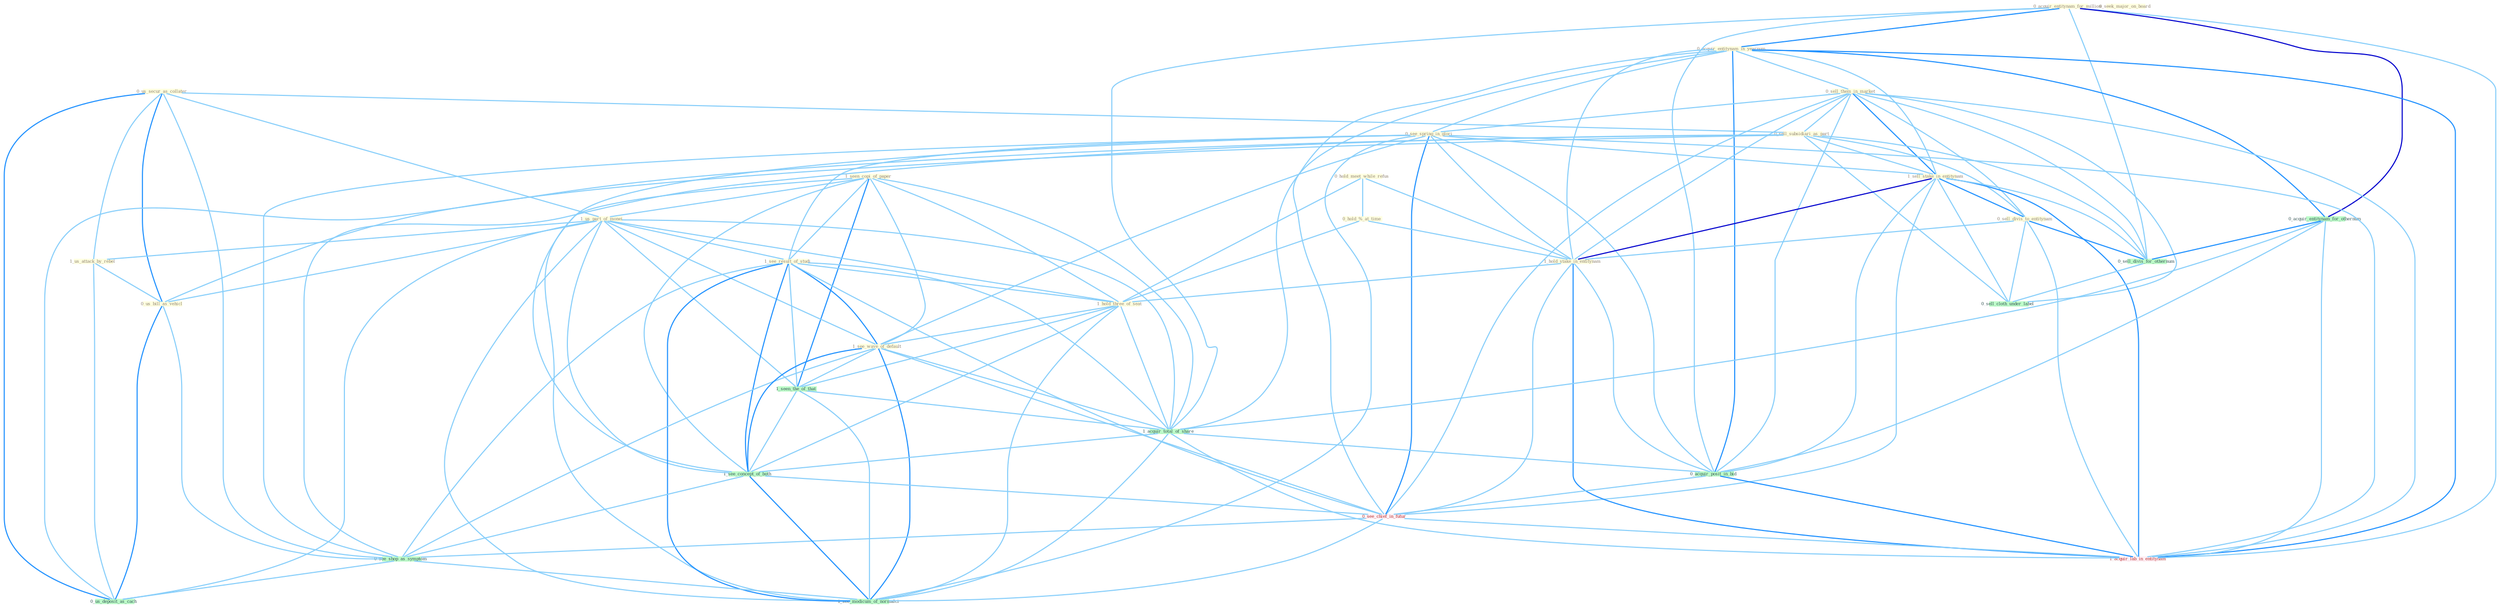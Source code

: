 Graph G{ 
    node
    [shape=polygon,style=filled,width=.5,height=.06,color="#BDFCC9",fixedsize=true,fontsize=4,
    fontcolor="#2f4f4f"];
    {node
    [color="#ffffe0", fontcolor="#8b7d6b"] "0_us_secur_as_collater " "1_seen_copi_of_paper " "0_acquir_entitynam_for_million " "0_acquir_entitynam_in_yearnum " "0_sell_them_in_market " "0_see_spring_in_glori " "0_sell_subsidiari_as_part " "1_sell_stake_in_entitynam " "0_hold_meet_while_refus " "0_hold_%_at_time " "0_sell_divis_to_entitynam " "1_us_part_of_monei " "1_us_attack_by_rebel " "1_hold_stake_in_entitynam " "0_seek_major_on_board " "0_us_bill_as_vehicl " "1_see_result_of_studi " "1_hold_three_of_seat " "1_see_wave_of_default "}
{node [color="#fff0f5", fontcolor="#b22222"] "0_see_chief_in_futur " "1_acquir_lab_in_entitynam "}
edge [color="#B0E2FF"];

	"0_us_secur_as_collater " -- "0_sell_subsidiari_as_part " [w="1", color="#87cefa" ];
	"0_us_secur_as_collater " -- "1_us_part_of_monei " [w="1", color="#87cefa" ];
	"0_us_secur_as_collater " -- "1_us_attack_by_rebel " [w="1", color="#87cefa" ];
	"0_us_secur_as_collater " -- "0_us_bill_as_vehicl " [w="2", color="#1e90ff" , len=0.8];
	"0_us_secur_as_collater " -- "0_see_shop_as_symptom " [w="1", color="#87cefa" ];
	"0_us_secur_as_collater " -- "0_us_deposit_as_cach " [w="2", color="#1e90ff" , len=0.8];
	"1_seen_copi_of_paper " -- "1_us_part_of_monei " [w="1", color="#87cefa" ];
	"1_seen_copi_of_paper " -- "1_see_result_of_studi " [w="1", color="#87cefa" ];
	"1_seen_copi_of_paper " -- "1_hold_three_of_seat " [w="1", color="#87cefa" ];
	"1_seen_copi_of_paper " -- "1_see_wave_of_default " [w="1", color="#87cefa" ];
	"1_seen_copi_of_paper " -- "1_seen_the_of_that " [w="2", color="#1e90ff" , len=0.8];
	"1_seen_copi_of_paper " -- "1_acquir_total_of_share " [w="1", color="#87cefa" ];
	"1_seen_copi_of_paper " -- "1_see_concept_of_both " [w="1", color="#87cefa" ];
	"1_seen_copi_of_paper " -- "1_see_modicum_of_normalci " [w="1", color="#87cefa" ];
	"0_acquir_entitynam_for_million " -- "0_acquir_entitynam_in_yearnum " [w="2", color="#1e90ff" , len=0.8];
	"0_acquir_entitynam_for_million " -- "0_acquir_entitynam_for_othernum " [w="3", color="#0000cd" , len=0.6];
	"0_acquir_entitynam_for_million " -- "0_sell_divis_for_othernum " [w="1", color="#87cefa" ];
	"0_acquir_entitynam_for_million " -- "1_acquir_total_of_share " [w="1", color="#87cefa" ];
	"0_acquir_entitynam_for_million " -- "0_acquir_posit_in_bid " [w="1", color="#87cefa" ];
	"0_acquir_entitynam_for_million " -- "1_acquir_lab_in_entitynam " [w="1", color="#87cefa" ];
	"0_acquir_entitynam_in_yearnum " -- "0_sell_them_in_market " [w="1", color="#87cefa" ];
	"0_acquir_entitynam_in_yearnum " -- "0_see_spring_in_glori " [w="1", color="#87cefa" ];
	"0_acquir_entitynam_in_yearnum " -- "1_sell_stake_in_entitynam " [w="1", color="#87cefa" ];
	"0_acquir_entitynam_in_yearnum " -- "1_hold_stake_in_entitynam " [w="1", color="#87cefa" ];
	"0_acquir_entitynam_in_yearnum " -- "0_acquir_entitynam_for_othernum " [w="2", color="#1e90ff" , len=0.8];
	"0_acquir_entitynam_in_yearnum " -- "1_acquir_total_of_share " [w="1", color="#87cefa" ];
	"0_acquir_entitynam_in_yearnum " -- "0_acquir_posit_in_bid " [w="2", color="#1e90ff" , len=0.8];
	"0_acquir_entitynam_in_yearnum " -- "0_see_chief_in_futur " [w="1", color="#87cefa" ];
	"0_acquir_entitynam_in_yearnum " -- "1_acquir_lab_in_entitynam " [w="2", color="#1e90ff" , len=0.8];
	"0_sell_them_in_market " -- "0_see_spring_in_glori " [w="1", color="#87cefa" ];
	"0_sell_them_in_market " -- "0_sell_subsidiari_as_part " [w="1", color="#87cefa" ];
	"0_sell_them_in_market " -- "1_sell_stake_in_entitynam " [w="2", color="#1e90ff" , len=0.8];
	"0_sell_them_in_market " -- "0_sell_divis_to_entitynam " [w="1", color="#87cefa" ];
	"0_sell_them_in_market " -- "1_hold_stake_in_entitynam " [w="1", color="#87cefa" ];
	"0_sell_them_in_market " -- "0_sell_divis_for_othernum " [w="1", color="#87cefa" ];
	"0_sell_them_in_market " -- "0_sell_cloth_under_label " [w="1", color="#87cefa" ];
	"0_sell_them_in_market " -- "0_acquir_posit_in_bid " [w="1", color="#87cefa" ];
	"0_sell_them_in_market " -- "0_see_chief_in_futur " [w="1", color="#87cefa" ];
	"0_sell_them_in_market " -- "1_acquir_lab_in_entitynam " [w="1", color="#87cefa" ];
	"0_see_spring_in_glori " -- "1_sell_stake_in_entitynam " [w="1", color="#87cefa" ];
	"0_see_spring_in_glori " -- "1_hold_stake_in_entitynam " [w="1", color="#87cefa" ];
	"0_see_spring_in_glori " -- "1_see_result_of_studi " [w="1", color="#87cefa" ];
	"0_see_spring_in_glori " -- "1_see_wave_of_default " [w="1", color="#87cefa" ];
	"0_see_spring_in_glori " -- "0_acquir_posit_in_bid " [w="1", color="#87cefa" ];
	"0_see_spring_in_glori " -- "1_see_concept_of_both " [w="1", color="#87cefa" ];
	"0_see_spring_in_glori " -- "0_see_chief_in_futur " [w="2", color="#1e90ff" , len=0.8];
	"0_see_spring_in_glori " -- "0_see_shop_as_symptom " [w="1", color="#87cefa" ];
	"0_see_spring_in_glori " -- "1_acquir_lab_in_entitynam " [w="1", color="#87cefa" ];
	"0_see_spring_in_glori " -- "1_see_modicum_of_normalci " [w="1", color="#87cefa" ];
	"0_sell_subsidiari_as_part " -- "1_sell_stake_in_entitynam " [w="1", color="#87cefa" ];
	"0_sell_subsidiari_as_part " -- "0_sell_divis_to_entitynam " [w="1", color="#87cefa" ];
	"0_sell_subsidiari_as_part " -- "0_us_bill_as_vehicl " [w="1", color="#87cefa" ];
	"0_sell_subsidiari_as_part " -- "0_sell_divis_for_othernum " [w="1", color="#87cefa" ];
	"0_sell_subsidiari_as_part " -- "0_sell_cloth_under_label " [w="1", color="#87cefa" ];
	"0_sell_subsidiari_as_part " -- "0_see_shop_as_symptom " [w="1", color="#87cefa" ];
	"0_sell_subsidiari_as_part " -- "0_us_deposit_as_cach " [w="1", color="#87cefa" ];
	"1_sell_stake_in_entitynam " -- "0_sell_divis_to_entitynam " [w="2", color="#1e90ff" , len=0.8];
	"1_sell_stake_in_entitynam " -- "1_hold_stake_in_entitynam " [w="3", color="#0000cd" , len=0.6];
	"1_sell_stake_in_entitynam " -- "0_sell_divis_for_othernum " [w="1", color="#87cefa" ];
	"1_sell_stake_in_entitynam " -- "0_sell_cloth_under_label " [w="1", color="#87cefa" ];
	"1_sell_stake_in_entitynam " -- "0_acquir_posit_in_bid " [w="1", color="#87cefa" ];
	"1_sell_stake_in_entitynam " -- "0_see_chief_in_futur " [w="1", color="#87cefa" ];
	"1_sell_stake_in_entitynam " -- "1_acquir_lab_in_entitynam " [w="2", color="#1e90ff" , len=0.8];
	"0_hold_meet_while_refus " -- "0_hold_%_at_time " [w="1", color="#87cefa" ];
	"0_hold_meet_while_refus " -- "1_hold_stake_in_entitynam " [w="1", color="#87cefa" ];
	"0_hold_meet_while_refus " -- "1_hold_three_of_seat " [w="1", color="#87cefa" ];
	"0_hold_%_at_time " -- "1_hold_stake_in_entitynam " [w="1", color="#87cefa" ];
	"0_hold_%_at_time " -- "1_hold_three_of_seat " [w="1", color="#87cefa" ];
	"0_sell_divis_to_entitynam " -- "1_hold_stake_in_entitynam " [w="1", color="#87cefa" ];
	"0_sell_divis_to_entitynam " -- "0_sell_divis_for_othernum " [w="2", color="#1e90ff" , len=0.8];
	"0_sell_divis_to_entitynam " -- "0_sell_cloth_under_label " [w="1", color="#87cefa" ];
	"0_sell_divis_to_entitynam " -- "1_acquir_lab_in_entitynam " [w="1", color="#87cefa" ];
	"1_us_part_of_monei " -- "1_us_attack_by_rebel " [w="1", color="#87cefa" ];
	"1_us_part_of_monei " -- "0_us_bill_as_vehicl " [w="1", color="#87cefa" ];
	"1_us_part_of_monei " -- "1_see_result_of_studi " [w="1", color="#87cefa" ];
	"1_us_part_of_monei " -- "1_hold_three_of_seat " [w="1", color="#87cefa" ];
	"1_us_part_of_monei " -- "1_see_wave_of_default " [w="1", color="#87cefa" ];
	"1_us_part_of_monei " -- "1_seen_the_of_that " [w="1", color="#87cefa" ];
	"1_us_part_of_monei " -- "1_acquir_total_of_share " [w="1", color="#87cefa" ];
	"1_us_part_of_monei " -- "1_see_concept_of_both " [w="1", color="#87cefa" ];
	"1_us_part_of_monei " -- "0_us_deposit_as_cach " [w="1", color="#87cefa" ];
	"1_us_part_of_monei " -- "1_see_modicum_of_normalci " [w="1", color="#87cefa" ];
	"1_us_attack_by_rebel " -- "0_us_bill_as_vehicl " [w="1", color="#87cefa" ];
	"1_us_attack_by_rebel " -- "0_us_deposit_as_cach " [w="1", color="#87cefa" ];
	"1_hold_stake_in_entitynam " -- "1_hold_three_of_seat " [w="1", color="#87cefa" ];
	"1_hold_stake_in_entitynam " -- "0_acquir_posit_in_bid " [w="1", color="#87cefa" ];
	"1_hold_stake_in_entitynam " -- "0_see_chief_in_futur " [w="1", color="#87cefa" ];
	"1_hold_stake_in_entitynam " -- "1_acquir_lab_in_entitynam " [w="2", color="#1e90ff" , len=0.8];
	"0_us_bill_as_vehicl " -- "0_see_shop_as_symptom " [w="1", color="#87cefa" ];
	"0_us_bill_as_vehicl " -- "0_us_deposit_as_cach " [w="2", color="#1e90ff" , len=0.8];
	"1_see_result_of_studi " -- "1_hold_three_of_seat " [w="1", color="#87cefa" ];
	"1_see_result_of_studi " -- "1_see_wave_of_default " [w="2", color="#1e90ff" , len=0.8];
	"1_see_result_of_studi " -- "1_seen_the_of_that " [w="1", color="#87cefa" ];
	"1_see_result_of_studi " -- "1_acquir_total_of_share " [w="1", color="#87cefa" ];
	"1_see_result_of_studi " -- "1_see_concept_of_both " [w="2", color="#1e90ff" , len=0.8];
	"1_see_result_of_studi " -- "0_see_chief_in_futur " [w="1", color="#87cefa" ];
	"1_see_result_of_studi " -- "0_see_shop_as_symptom " [w="1", color="#87cefa" ];
	"1_see_result_of_studi " -- "1_see_modicum_of_normalci " [w="2", color="#1e90ff" , len=0.8];
	"1_hold_three_of_seat " -- "1_see_wave_of_default " [w="1", color="#87cefa" ];
	"1_hold_three_of_seat " -- "1_seen_the_of_that " [w="1", color="#87cefa" ];
	"1_hold_three_of_seat " -- "1_acquir_total_of_share " [w="1", color="#87cefa" ];
	"1_hold_three_of_seat " -- "1_see_concept_of_both " [w="1", color="#87cefa" ];
	"1_hold_three_of_seat " -- "1_see_modicum_of_normalci " [w="1", color="#87cefa" ];
	"1_see_wave_of_default " -- "1_seen_the_of_that " [w="1", color="#87cefa" ];
	"1_see_wave_of_default " -- "1_acquir_total_of_share " [w="1", color="#87cefa" ];
	"1_see_wave_of_default " -- "1_see_concept_of_both " [w="2", color="#1e90ff" , len=0.8];
	"1_see_wave_of_default " -- "0_see_chief_in_futur " [w="1", color="#87cefa" ];
	"1_see_wave_of_default " -- "0_see_shop_as_symptom " [w="1", color="#87cefa" ];
	"1_see_wave_of_default " -- "1_see_modicum_of_normalci " [w="2", color="#1e90ff" , len=0.8];
	"0_acquir_entitynam_for_othernum " -- "0_sell_divis_for_othernum " [w="2", color="#1e90ff" , len=0.8];
	"0_acquir_entitynam_for_othernum " -- "1_acquir_total_of_share " [w="1", color="#87cefa" ];
	"0_acquir_entitynam_for_othernum " -- "0_acquir_posit_in_bid " [w="1", color="#87cefa" ];
	"0_acquir_entitynam_for_othernum " -- "1_acquir_lab_in_entitynam " [w="1", color="#87cefa" ];
	"1_seen_the_of_that " -- "1_acquir_total_of_share " [w="1", color="#87cefa" ];
	"1_seen_the_of_that " -- "1_see_concept_of_both " [w="1", color="#87cefa" ];
	"1_seen_the_of_that " -- "1_see_modicum_of_normalci " [w="1", color="#87cefa" ];
	"0_sell_divis_for_othernum " -- "0_sell_cloth_under_label " [w="1", color="#87cefa" ];
	"1_acquir_total_of_share " -- "0_acquir_posit_in_bid " [w="1", color="#87cefa" ];
	"1_acquir_total_of_share " -- "1_see_concept_of_both " [w="1", color="#87cefa" ];
	"1_acquir_total_of_share " -- "1_acquir_lab_in_entitynam " [w="1", color="#87cefa" ];
	"1_acquir_total_of_share " -- "1_see_modicum_of_normalci " [w="1", color="#87cefa" ];
	"0_acquir_posit_in_bid " -- "0_see_chief_in_futur " [w="1", color="#87cefa" ];
	"0_acquir_posit_in_bid " -- "1_acquir_lab_in_entitynam " [w="2", color="#1e90ff" , len=0.8];
	"1_see_concept_of_both " -- "0_see_chief_in_futur " [w="1", color="#87cefa" ];
	"1_see_concept_of_both " -- "0_see_shop_as_symptom " [w="1", color="#87cefa" ];
	"1_see_concept_of_both " -- "1_see_modicum_of_normalci " [w="2", color="#1e90ff" , len=0.8];
	"0_see_chief_in_futur " -- "0_see_shop_as_symptom " [w="1", color="#87cefa" ];
	"0_see_chief_in_futur " -- "1_acquir_lab_in_entitynam " [w="1", color="#87cefa" ];
	"0_see_chief_in_futur " -- "1_see_modicum_of_normalci " [w="1", color="#87cefa" ];
	"0_see_shop_as_symptom " -- "0_us_deposit_as_cach " [w="1", color="#87cefa" ];
	"0_see_shop_as_symptom " -- "1_see_modicum_of_normalci " [w="1", color="#87cefa" ];
}